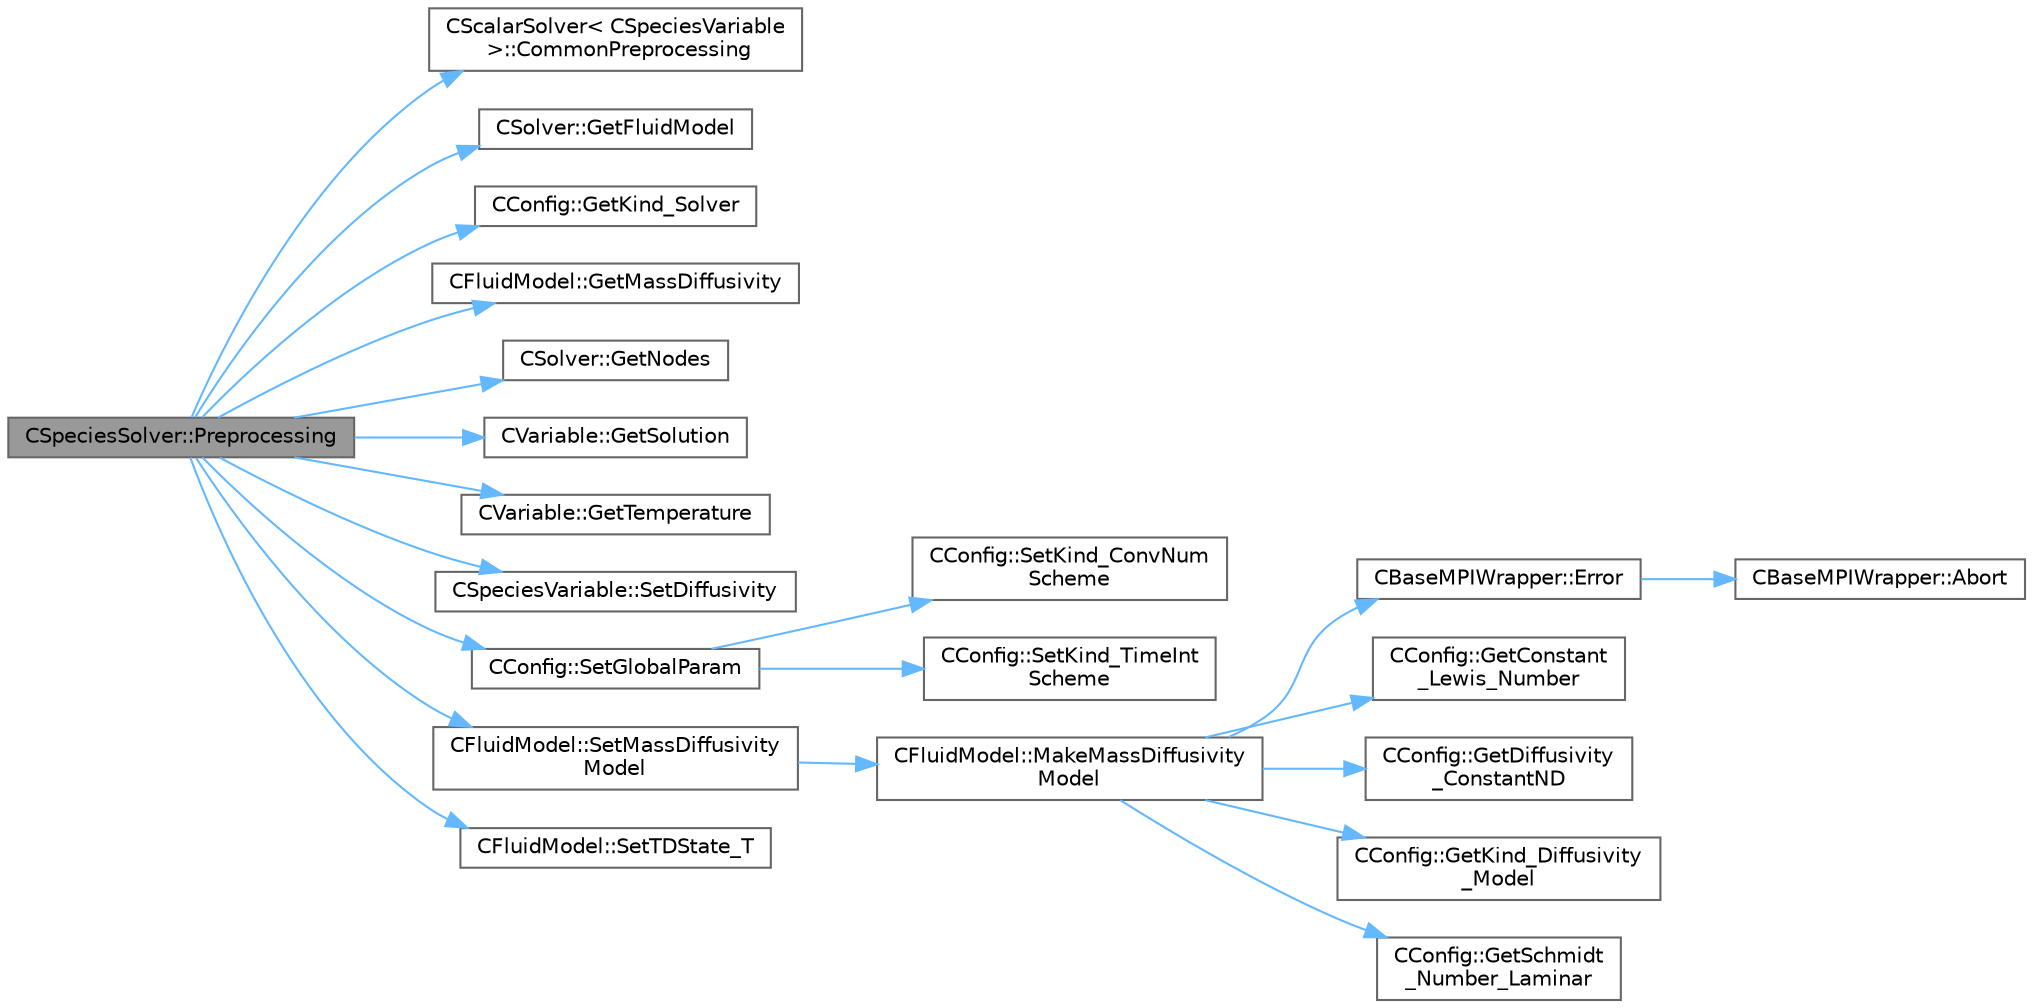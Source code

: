 digraph "CSpeciesSolver::Preprocessing"
{
 // LATEX_PDF_SIZE
  bgcolor="transparent";
  edge [fontname=Helvetica,fontsize=10,labelfontname=Helvetica,labelfontsize=10];
  node [fontname=Helvetica,fontsize=10,shape=box,height=0.2,width=0.4];
  rankdir="LR";
  Node1 [id="Node000001",label="CSpeciesSolver::Preprocessing",height=0.2,width=0.4,color="gray40", fillcolor="grey60", style="filled", fontcolor="black",tooltip="Restart residual and compute gradients."];
  Node1 -> Node2 [id="edge1_Node000001_Node000002",color="steelblue1",style="solid",tooltip=" "];
  Node2 [id="Node000002",label="CScalarSolver\< CSpeciesVariable\l \>::CommonPreprocessing",height=0.2,width=0.4,color="grey40", fillcolor="white", style="filled",URL="$classCScalarSolver.html#aa6238dd670ce793d763fc35598b52dcf",tooltip="Gradient and Limiter computation."];
  Node1 -> Node3 [id="edge2_Node000001_Node000003",color="steelblue1",style="solid",tooltip=" "];
  Node3 [id="Node000003",label="CSolver::GetFluidModel",height=0.2,width=0.4,color="grey40", fillcolor="white", style="filled",URL="$classCSolver.html#a2e595f22b51b14d98f4659d3cd6333a4",tooltip="Compute the pressure at the infinity."];
  Node1 -> Node4 [id="edge3_Node000001_Node000004",color="steelblue1",style="solid",tooltip=" "];
  Node4 [id="Node000004",label="CConfig::GetKind_Solver",height=0.2,width=0.4,color="grey40", fillcolor="white", style="filled",URL="$classCConfig.html#a77312cf52a5ba2cc1239b7cee6fce7a7",tooltip="Governing equations of the flow (it can be different from the run time equation)."];
  Node1 -> Node5 [id="edge4_Node000001_Node000005",color="steelblue1",style="solid",tooltip=" "];
  Node5 [id="Node000005",label="CFluidModel::GetMassDiffusivity",height=0.2,width=0.4,color="grey40", fillcolor="white", style="filled",URL="$classCFluidModel.html#a69fb6b4d4aaafff742b45c60946e56ec",tooltip="Get fluid mass diffusivity."];
  Node1 -> Node6 [id="edge5_Node000001_Node000006",color="steelblue1",style="solid",tooltip=" "];
  Node6 [id="Node000006",label="CSolver::GetNodes",height=0.2,width=0.4,color="grey40", fillcolor="white", style="filled",URL="$classCSolver.html#adb28ae3845a6b61cf764a8e9fe4b794e",tooltip="Allow outside access to the nodes of the solver, containing conservatives, primitives,..."];
  Node1 -> Node7 [id="edge6_Node000001_Node000007",color="steelblue1",style="solid",tooltip=" "];
  Node7 [id="Node000007",label="CVariable::GetSolution",height=0.2,width=0.4,color="grey40", fillcolor="white", style="filled",URL="$classCVariable.html#a261483e39c23c1de7cb9aea7e917c121",tooltip="Get the solution."];
  Node1 -> Node8 [id="edge7_Node000001_Node000008",color="steelblue1",style="solid",tooltip=" "];
  Node8 [id="Node000008",label="CVariable::GetTemperature",height=0.2,width=0.4,color="grey40", fillcolor="white", style="filled",URL="$classCVariable.html#a21a72a13ee2eb461b8c439c8eb4fce19",tooltip="A virtual member."];
  Node1 -> Node9 [id="edge8_Node000001_Node000009",color="steelblue1",style="solid",tooltip=" "];
  Node9 [id="Node000009",label="CSpeciesVariable::SetDiffusivity",height=0.2,width=0.4,color="grey40", fillcolor="white", style="filled",URL="$classCSpeciesVariable.html#af888f47576558c105dc337c81c4c50d4",tooltip="Set the value of the mass diffusivity."];
  Node1 -> Node10 [id="edge9_Node000001_Node000010",color="steelblue1",style="solid",tooltip=" "];
  Node10 [id="Node000010",label="CConfig::SetGlobalParam",height=0.2,width=0.4,color="grey40", fillcolor="white", style="filled",URL="$classCConfig.html#a3e3d4022db0b89a83c6c7ab44dd39463",tooltip="Set the global parameters of each simulation for each runtime system."];
  Node10 -> Node11 [id="edge10_Node000010_Node000011",color="steelblue1",style="solid",tooltip=" "];
  Node11 [id="Node000011",label="CConfig::SetKind_ConvNum\lScheme",height=0.2,width=0.4,color="grey40", fillcolor="white", style="filled",URL="$classCConfig.html#a542348e99b51ca69a128ddf7f4fa5ba4",tooltip="Set the parameters of the convective numerical scheme."];
  Node10 -> Node12 [id="edge11_Node000010_Node000012",color="steelblue1",style="solid",tooltip=" "];
  Node12 [id="Node000012",label="CConfig::SetKind_TimeInt\lScheme",height=0.2,width=0.4,color="grey40", fillcolor="white", style="filled",URL="$classCConfig.html#aeab5b83d725a0a87973af7bb9fa90e6c",tooltip="Set the kind of time integration scheme."];
  Node1 -> Node13 [id="edge12_Node000001_Node000013",color="steelblue1",style="solid",tooltip=" "];
  Node13 [id="Node000013",label="CFluidModel::SetMassDiffusivity\lModel",height=0.2,width=0.4,color="grey40", fillcolor="white", style="filled",URL="$classCFluidModel.html#ad7bacc4065278c92cefd1754fbe06a93",tooltip="Set mass diffusivity model."];
  Node13 -> Node14 [id="edge13_Node000013_Node000014",color="steelblue1",style="solid",tooltip=" "];
  Node14 [id="Node000014",label="CFluidModel::MakeMassDiffusivity\lModel",height=0.2,width=0.4,color="grey40", fillcolor="white", style="filled",URL="$classCFluidModel.html#aa2ca5c2f4bfbf008d556c78f10edcabe",tooltip="Instantiate the right type of mass diffusivity model based on config."];
  Node14 -> Node15 [id="edge14_Node000014_Node000015",color="steelblue1",style="solid",tooltip=" "];
  Node15 [id="Node000015",label="CBaseMPIWrapper::Error",height=0.2,width=0.4,color="grey40", fillcolor="white", style="filled",URL="$classCBaseMPIWrapper.html#a04457c47629bda56704e6a8804833eeb",tooltip=" "];
  Node15 -> Node16 [id="edge15_Node000015_Node000016",color="steelblue1",style="solid",tooltip=" "];
  Node16 [id="Node000016",label="CBaseMPIWrapper::Abort",height=0.2,width=0.4,color="grey40", fillcolor="white", style="filled",URL="$classCBaseMPIWrapper.html#af7297d861dca86b45cf561b6ab642e8f",tooltip=" "];
  Node14 -> Node17 [id="edge16_Node000014_Node000017",color="steelblue1",style="solid",tooltip=" "];
  Node17 [id="Node000017",label="CConfig::GetConstant\l_Lewis_Number",height=0.2,width=0.4,color="grey40", fillcolor="white", style="filled",URL="$classCConfig.html#a4aac5a74c1e515710054f8ac8b9353dd",tooltip="Get the value of the Lewis number for each species."];
  Node14 -> Node18 [id="edge17_Node000014_Node000018",color="steelblue1",style="solid",tooltip=" "];
  Node18 [id="Node000018",label="CConfig::GetDiffusivity\l_ConstantND",height=0.2,width=0.4,color="grey40", fillcolor="white", style="filled",URL="$classCConfig.html#ab70aa89c8e2f7c568a33b568c3d18f23",tooltip="Get the value of the non-dimensional constant mass diffusivity."];
  Node14 -> Node19 [id="edge18_Node000014_Node000019",color="steelblue1",style="solid",tooltip=" "];
  Node19 [id="Node000019",label="CConfig::GetKind_Diffusivity\l_Model",height=0.2,width=0.4,color="grey40", fillcolor="white", style="filled",URL="$classCConfig.html#a377fb11c4c29f506337afc8b78378fcc",tooltip="Get the value of the mass diffusivity model."];
  Node14 -> Node20 [id="edge19_Node000014_Node000020",color="steelblue1",style="solid",tooltip=" "];
  Node20 [id="Node000020",label="CConfig::GetSchmidt\l_Number_Laminar",height=0.2,width=0.4,color="grey40", fillcolor="white", style="filled",URL="$classCConfig.html#a5f170bedb98a9dd0b7f45d049eebfde7",tooltip="Get the value of the laminar Schmidt number for scalar transport."];
  Node1 -> Node21 [id="edge20_Node000001_Node000021",color="steelblue1",style="solid",tooltip=" "];
  Node21 [id="Node000021",label="CFluidModel::SetTDState_T",height=0.2,width=0.4,color="grey40", fillcolor="white", style="filled",URL="$classCFluidModel.html#ab0bc7bb21dd1bb66120e4050cdab56e4",tooltip="Virtual member."];
}
